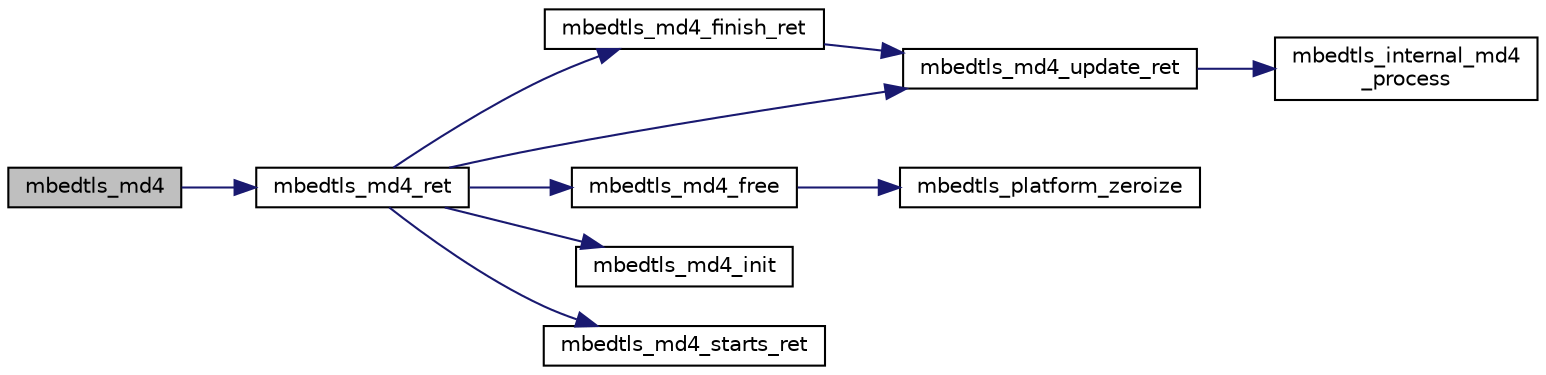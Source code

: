 digraph "mbedtls_md4"
{
 // LATEX_PDF_SIZE
  edge [fontname="Helvetica",fontsize="10",labelfontname="Helvetica",labelfontsize="10"];
  node [fontname="Helvetica",fontsize="10",shape=record];
  rankdir="LR";
  Node1 [label="mbedtls_md4",height=0.2,width=0.4,color="black", fillcolor="grey75", style="filled", fontcolor="black",tooltip="Output = MD4( input buffer )"];
  Node1 -> Node2 [color="midnightblue",fontsize="10",style="solid",fontname="Helvetica"];
  Node2 [label="mbedtls_md4_ret",height=0.2,width=0.4,color="black", fillcolor="white", style="filled",URL="$d8/d71/md4_8c.html#a121498a3f27581a1e168229d4c75548f",tooltip="Output = MD4( input buffer )"];
  Node2 -> Node3 [color="midnightblue",fontsize="10",style="solid",fontname="Helvetica"];
  Node3 [label="mbedtls_md4_finish_ret",height=0.2,width=0.4,color="black", fillcolor="white", style="filled",URL="$d8/d71/md4_8c.html#ab1bcf8a20baf1f2ddf532e86393c9a36",tooltip="MD4 final digest."];
  Node3 -> Node4 [color="midnightblue",fontsize="10",style="solid",fontname="Helvetica"];
  Node4 [label="mbedtls_md4_update_ret",height=0.2,width=0.4,color="black", fillcolor="white", style="filled",URL="$d8/d71/md4_8c.html#a8d14a0483b34448d0a6996778216c45b",tooltip="MD4 process buffer."];
  Node4 -> Node5 [color="midnightblue",fontsize="10",style="solid",fontname="Helvetica"];
  Node5 [label="mbedtls_internal_md4\l_process",height=0.2,width=0.4,color="black", fillcolor="white", style="filled",URL="$d8/d71/md4_8c.html#af484c3fb8a49e53c9e721af2d09e7d6f",tooltip="MD4 process data block (internal use only)"];
  Node2 -> Node6 [color="midnightblue",fontsize="10",style="solid",fontname="Helvetica"];
  Node6 [label="mbedtls_md4_free",height=0.2,width=0.4,color="black", fillcolor="white", style="filled",URL="$d8/d71/md4_8c.html#a56a836dc38098767dd9e7f80006ffb6e",tooltip="Clear MD4 context."];
  Node6 -> Node7 [color="midnightblue",fontsize="10",style="solid",fontname="Helvetica"];
  Node7 [label="mbedtls_platform_zeroize",height=0.2,width=0.4,color="black", fillcolor="white", style="filled",URL="$dd/dde/platform__util_8c.html#aa4e36b2c1c58d8ad89e1e11b6ebea2d9",tooltip="Securely zeroize a buffer."];
  Node2 -> Node8 [color="midnightblue",fontsize="10",style="solid",fontname="Helvetica"];
  Node8 [label="mbedtls_md4_init",height=0.2,width=0.4,color="black", fillcolor="white", style="filled",URL="$d8/d71/md4_8c.html#abfef5f8247f877eeb22a8a4c50b113bf",tooltip="Initialize MD4 context."];
  Node2 -> Node9 [color="midnightblue",fontsize="10",style="solid",fontname="Helvetica"];
  Node9 [label="mbedtls_md4_starts_ret",height=0.2,width=0.4,color="black", fillcolor="white", style="filled",URL="$d8/d71/md4_8c.html#a2490d34c64487efd1820c0eca963408f",tooltip="MD4 context setup."];
  Node2 -> Node4 [color="midnightblue",fontsize="10",style="solid",fontname="Helvetica"];
}
